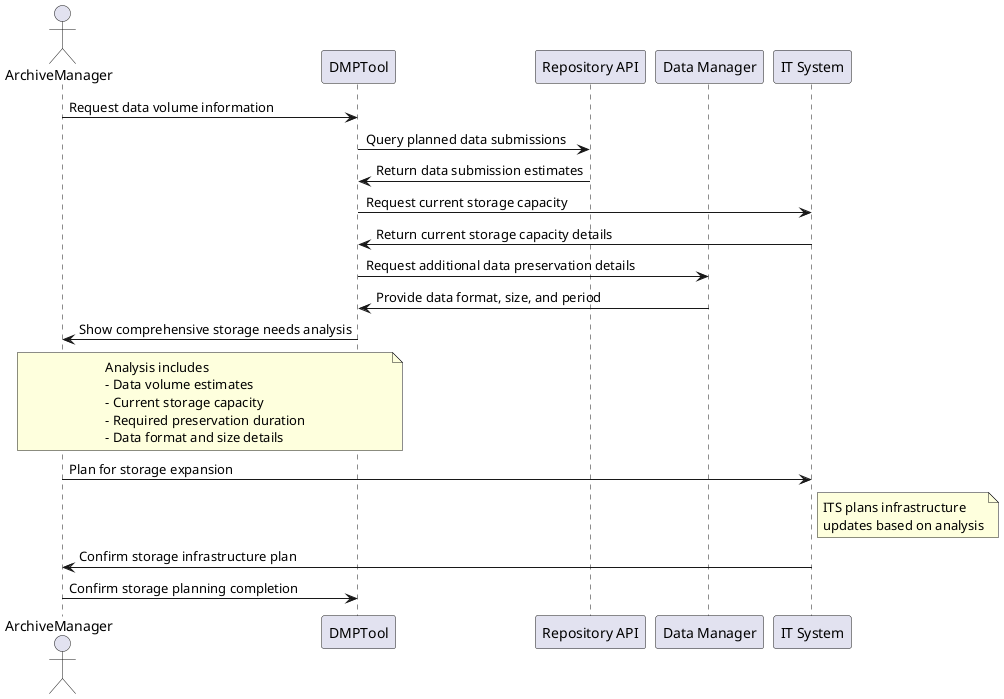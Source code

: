 @startuml
actor ArchiveManager as AM
participant "DMPTool" as DMT
participant "Repository API" as RAPI
participant "Data Manager" as DM
participant "IT System" as ITS

AM -> DMT : Request data volume information
DMT -> RAPI: Query planned data submissions
RAPI -> DMT: Return data submission estimates
DMT -> ITS: Request current storage capacity
ITS -> DMT: Return current storage capacity details
DMT -> DM: Request additional data preservation details
DM -> DMT: Provide data format, size, and period
DMT -> AM: Show comprehensive storage needs analysis

note over DMT, AM: Analysis includes\n- Data volume estimates\n- Current storage capacity\n- Required preservation duration\n- Data format and size details

AM -> ITS: Plan for storage expansion
note right of ITS: ITS plans infrastructure\nupdates based on analysis

ITS -> AM: Confirm storage infrastructure plan
AM -> DMT : Confirm storage planning completion

@enduml